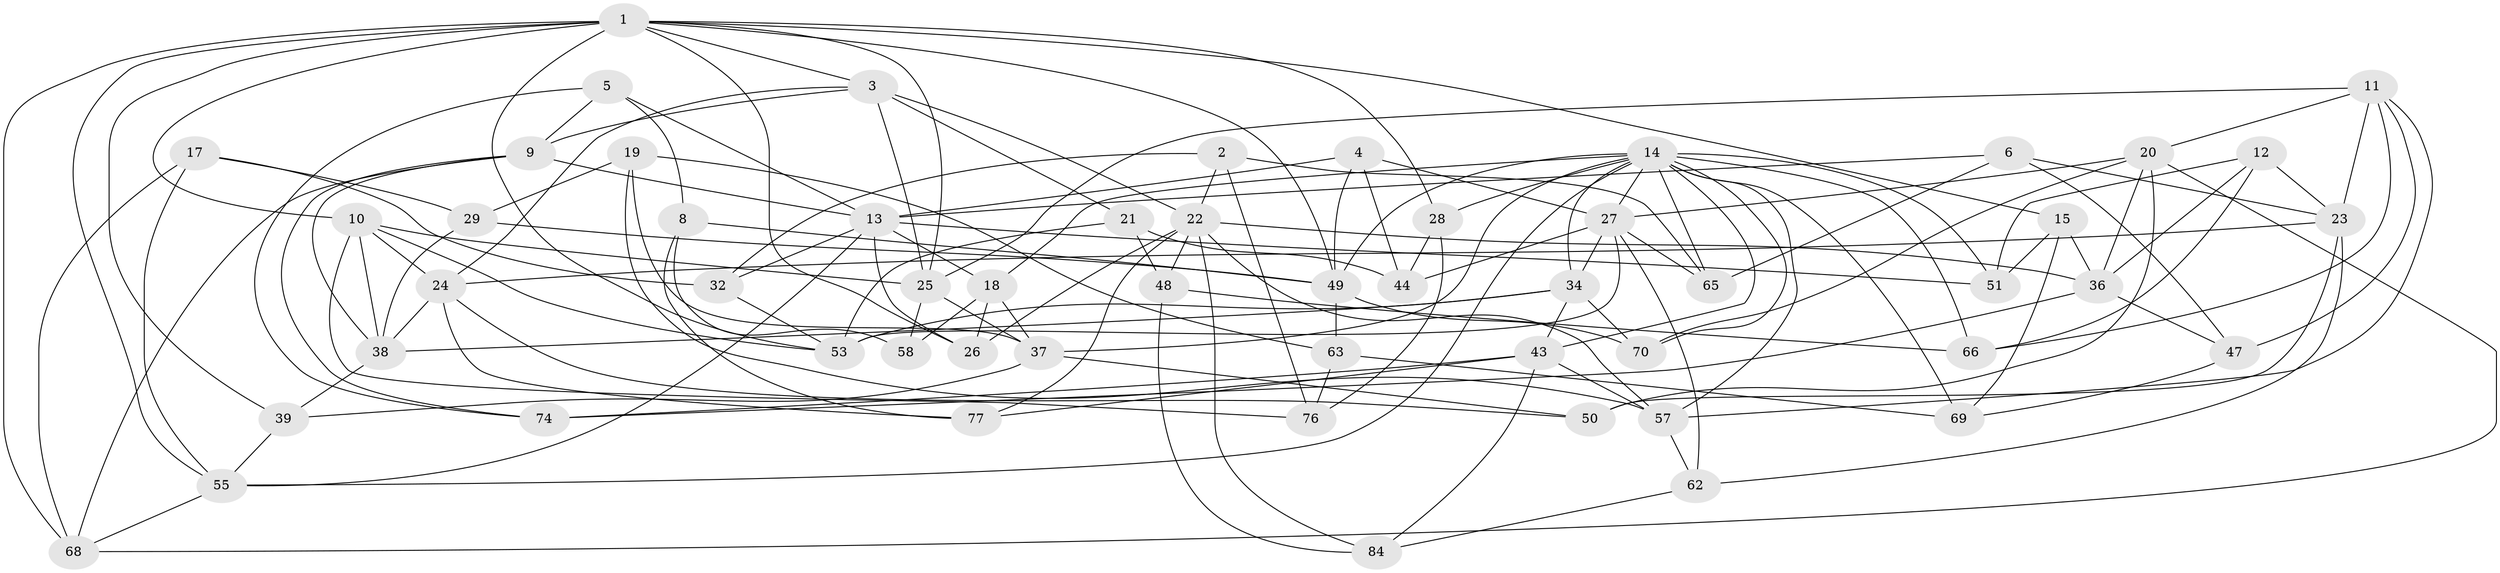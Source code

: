 // original degree distribution, {4: 1.0}
// Generated by graph-tools (version 1.1) at 2025/21/03/04/25 18:21:02]
// undirected, 55 vertices, 143 edges
graph export_dot {
graph [start="1"]
  node [color=gray90,style=filled];
  1 [super="+16+33+30"];
  2;
  3 [super="+7"];
  4;
  5;
  6;
  8 [super="+82"];
  9 [super="+78"];
  10 [super="+46"];
  11 [super="+59"];
  12;
  13 [super="+67+54"];
  14 [super="+60+41+40"];
  15;
  17;
  18 [super="+42"];
  19;
  20 [super="+64"];
  21;
  22 [super="+35"];
  23 [super="+85"];
  24 [super="+75"];
  25 [super="+71"];
  26;
  27 [super="+45+31"];
  28;
  29;
  32;
  34 [super="+61"];
  36 [super="+87"];
  37 [super="+72"];
  38 [super="+52"];
  39;
  43 [super="+88"];
  44;
  47;
  48;
  49 [super="+56"];
  50;
  51;
  53 [super="+90"];
  55 [super="+73"];
  57 [super="+79"];
  58;
  62;
  63;
  65;
  66;
  68 [super="+81"];
  69;
  70;
  74;
  76;
  77;
  84;
  1 -- 15;
  1 -- 68 [weight=2];
  1 -- 53;
  1 -- 39;
  1 -- 3;
  1 -- 55;
  1 -- 28;
  1 -- 10;
  1 -- 26;
  1 -- 25;
  1 -- 49;
  2 -- 76;
  2 -- 32;
  2 -- 65;
  2 -- 22;
  3 -- 21;
  3 -- 22;
  3 -- 25;
  3 -- 9;
  3 -- 24;
  4 -- 49;
  4 -- 44;
  4 -- 27;
  4 -- 13;
  5 -- 8;
  5 -- 9;
  5 -- 74;
  5 -- 13;
  6 -- 65;
  6 -- 47;
  6 -- 23;
  6 -- 13;
  8 -- 58 [weight=2];
  8 -- 77;
  8 -- 49 [weight=2];
  9 -- 74;
  9 -- 68;
  9 -- 38;
  9 -- 13;
  10 -- 25;
  10 -- 76;
  10 -- 53;
  10 -- 38;
  10 -- 24;
  11 -- 57;
  11 -- 25;
  11 -- 23;
  11 -- 66;
  11 -- 20;
  11 -- 47;
  12 -- 23;
  12 -- 66;
  12 -- 36;
  12 -- 51;
  13 -- 55;
  13 -- 18 [weight=2];
  13 -- 51;
  13 -- 32;
  13 -- 26;
  14 -- 28;
  14 -- 49;
  14 -- 65;
  14 -- 66;
  14 -- 69;
  14 -- 27;
  14 -- 70;
  14 -- 34;
  14 -- 57;
  14 -- 18;
  14 -- 51;
  14 -- 37;
  14 -- 55;
  14 -- 43;
  15 -- 51;
  15 -- 69;
  15 -- 36;
  17 -- 29;
  17 -- 32;
  17 -- 55;
  17 -- 68;
  18 -- 37;
  18 -- 26;
  18 -- 58;
  19 -- 37;
  19 -- 63;
  19 -- 29;
  19 -- 57;
  20 -- 27;
  20 -- 68;
  20 -- 50;
  20 -- 36;
  20 -- 70;
  21 -- 44;
  21 -- 48;
  21 -- 53;
  22 -- 26;
  22 -- 84;
  22 -- 48;
  22 -- 36;
  22 -- 57;
  22 -- 77;
  23 -- 24;
  23 -- 50;
  23 -- 62;
  24 -- 38;
  24 -- 77;
  24 -- 50;
  25 -- 37;
  25 -- 58;
  27 -- 34;
  27 -- 44;
  27 -- 65;
  27 -- 62;
  27 -- 53;
  28 -- 44;
  28 -- 76;
  29 -- 38;
  29 -- 49;
  32 -- 53;
  34 -- 70;
  34 -- 38;
  34 -- 53;
  34 -- 43;
  36 -- 74;
  36 -- 47;
  37 -- 50;
  37 -- 39;
  38 -- 39;
  39 -- 55;
  43 -- 57;
  43 -- 84;
  43 -- 74;
  43 -- 77;
  47 -- 69;
  48 -- 84;
  48 -- 66;
  49 -- 63;
  49 -- 70;
  55 -- 68;
  57 -- 62;
  62 -- 84;
  63 -- 76;
  63 -- 69;
}
